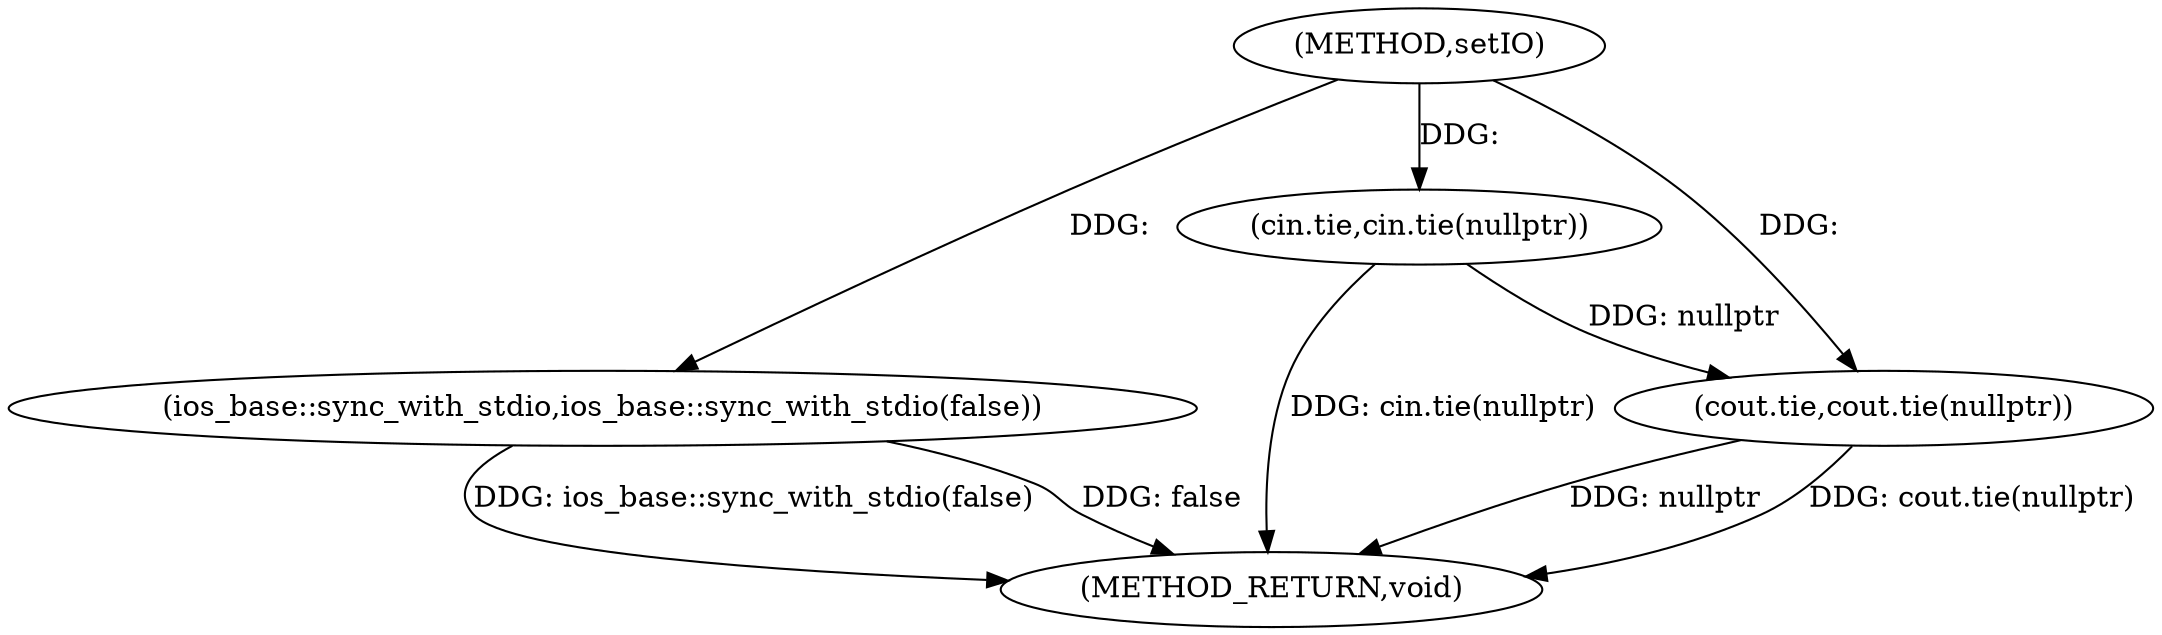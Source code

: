 digraph "setIO" {  
"1000101" [label = "(METHOD,setIO)" ]
"1000109" [label = "(METHOD_RETURN,void)" ]
"1000103" [label = "(ios_base::sync_with_stdio,ios_base::sync_with_stdio(false))" ]
"1000105" [label = "(cin.tie,cin.tie(nullptr))" ]
"1000107" [label = "(cout.tie,cout.tie(nullptr))" ]
  "1000103" -> "1000109"  [ label = "DDG: ios_base::sync_with_stdio(false)"] 
  "1000105" -> "1000109"  [ label = "DDG: cin.tie(nullptr)"] 
  "1000107" -> "1000109"  [ label = "DDG: nullptr"] 
  "1000107" -> "1000109"  [ label = "DDG: cout.tie(nullptr)"] 
  "1000103" -> "1000109"  [ label = "DDG: false"] 
  "1000101" -> "1000103"  [ label = "DDG: "] 
  "1000101" -> "1000105"  [ label = "DDG: "] 
  "1000105" -> "1000107"  [ label = "DDG: nullptr"] 
  "1000101" -> "1000107"  [ label = "DDG: "] 
}
